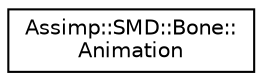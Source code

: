 digraph "Graphical Class Hierarchy"
{
  edge [fontname="Helvetica",fontsize="10",labelfontname="Helvetica",labelfontsize="10"];
  node [fontname="Helvetica",fontsize="10",shape=record];
  rankdir="LR";
  Node1 [label="Assimp::SMD::Bone::\lAnimation",height=0.2,width=0.4,color="black", fillcolor="white", style="filled",URL="$struct_assimp_1_1_s_m_d_1_1_bone_1_1_animation.html",tooltip="Animation of the bone. "];
}
